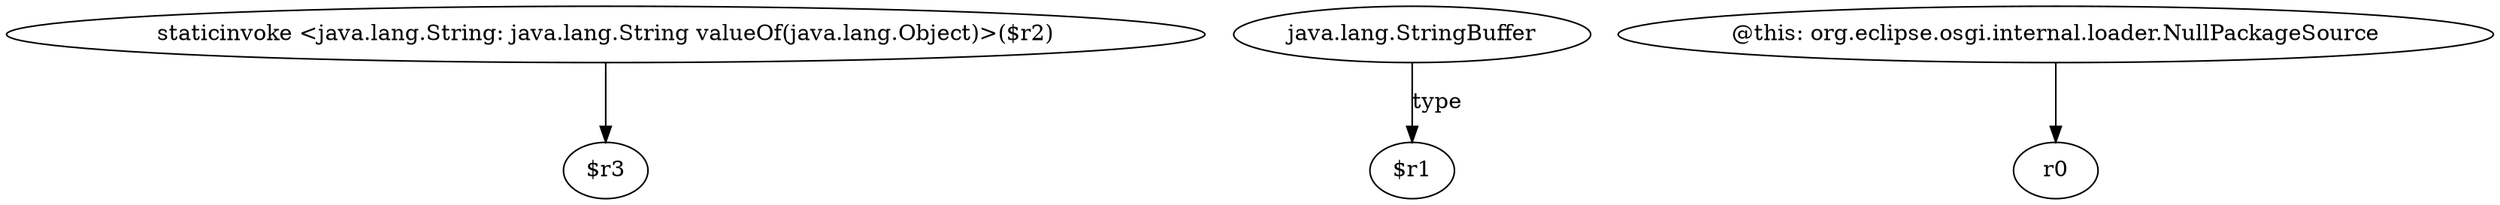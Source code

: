 digraph g {
0[label="staticinvoke <java.lang.String: java.lang.String valueOf(java.lang.Object)>($r2)"]
1[label="$r3"]
0->1[label=""]
2[label="java.lang.StringBuffer"]
3[label="$r1"]
2->3[label="type"]
4[label="@this: org.eclipse.osgi.internal.loader.NullPackageSource"]
5[label="r0"]
4->5[label=""]
}